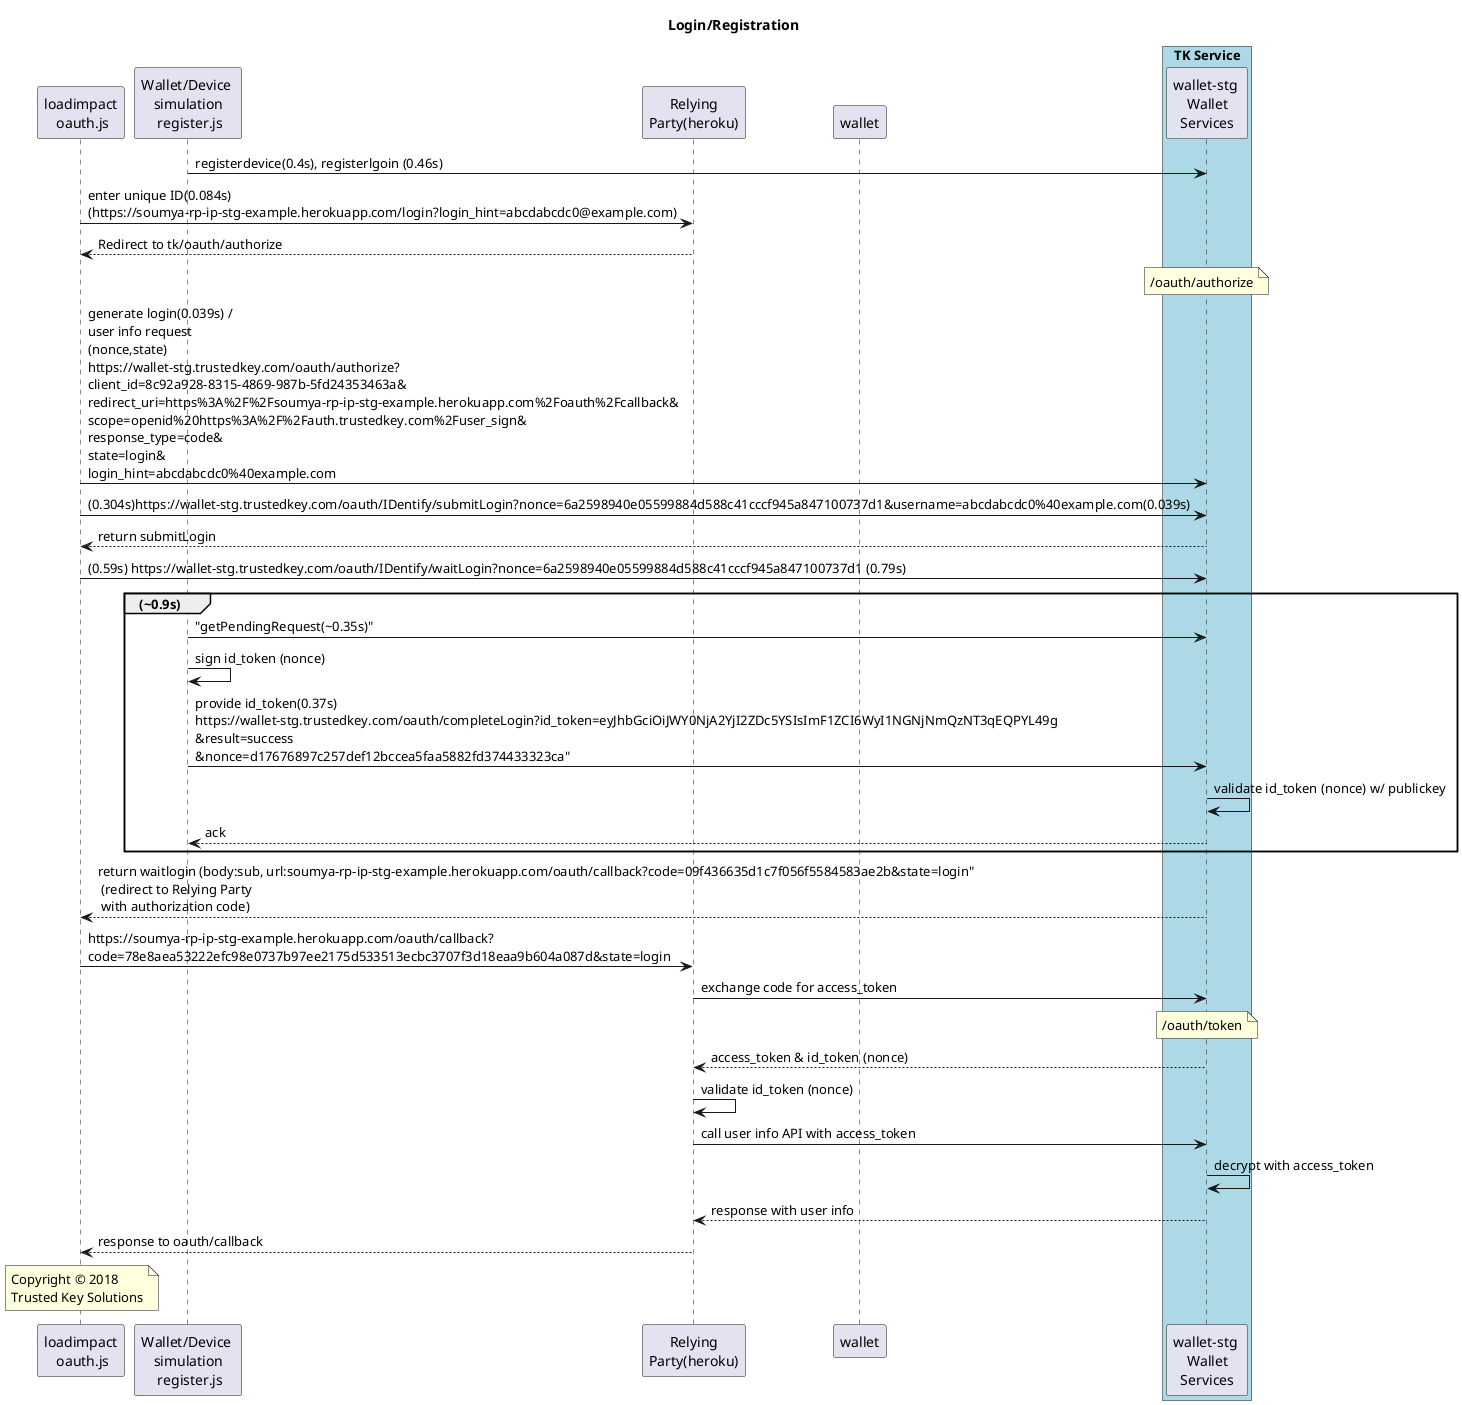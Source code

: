 @startuml

title Login/Registration

participant "loadimpact\n oauth.js" as User
participant "Wallet/Device \n simulation \n register.js" as Wallet
participant "Relying\nParty(heroku)" as RP
participant "wallet-stg \nWallet\nServices" as WS
participant "wallet"
box "TK Service" #LightBlue
	participant WS
end box


Wallet->WS: registerdevice(0.4s), registerlgoin (0.46s)
User->RP: enter unique ID(0.084s)\n(https://soumya-rp-ip-stg-example.herokuapp.com/login?login_hint=abcdabcdc0@example.com)
RP-->User:Redirect to tk/oauth/authorize
note over WS: /oauth/authorize
User->WS: generate login(0.039s) / \nuser info request\n(nonce,state) \nhttps://wallet-stg.trustedkey.com/oauth/authorize?\nclient_id=8c92a928-8315-4869-987b-5fd24353463a&\nredirect_uri=https%3A%2F%2Fsoumya-rp-ip-stg-example.herokuapp.com%2Foauth%2Fcallback&\nscope=openid%20https%3A%2F%2Fauth.trustedkey.com%2Fuser_sign&\nresponse_type=code&\nstate=login&\nlogin_hint=abcdabcdc0%40example.com

User->WS: (0.304s)https://wallet-stg.trustedkey.com/oauth/IDentify/submitLogin?nonce=6a2598940e05599884d588c41cccf945a847100737d1&username=abcdabcdc0%40example.com(0.039s)
WS-->User: return submitLogin

User->WS: (0.59s) https://wallet-stg.trustedkey.com/oauth/IDentify/waitLogin?nonce=6a2598940e05599884d588c41cccf945a847100737d1 (0.79s)

group (~0.9s)
Wallet->WS: "getPendingRequest(~0.35s)"
Wallet->Wallet: sign id_token (nonce)
Wallet->WS: provide id_token(0.37s) \nhttps://wallet-stg.trustedkey.com/oauth/completeLogin?id_token=eyJhbGciOiJWY0NjA2YjI2ZDc5YSIsImF1ZCI6WyI1NGNjNmQzNT3qEQPYL49g\n&result=success\n&nonce=d17676897c257def12bccea5faa5882fd374433323ca"
WS->WS: validate id_token (nonce) w/ publickey
WS-->Wallet: ack
end

WS-->User: return waitlogin (body:sub, url:soumya-rp-ip-stg-example.herokuapp.com/oauth/callback?code=09f436635d1c7f056f5584583ae2b&state=login"\n (redirect to Relying Party\n with authorization code)
User->RP: https://soumya-rp-ip-stg-example.herokuapp.com/oauth/callback?\ncode=78e8aea53222efc98e0737b97ee2175d533513ecbc3707f3d18eaa9b604a087d&state=login

RP->WS: exchange code for access_token
note over WS: /oauth/token
WS-->RP: access_token & id_token (nonce)
RP->RP: validate id_token (nonce)

RP->WS: call user info API with access_token

WS->WS: decrypt with access_token
WS-->RP: response with user info
RP-->User: response to oauth/callback


note over User: Copyright © 2018\nTrusted Key Solutions

@enduml
